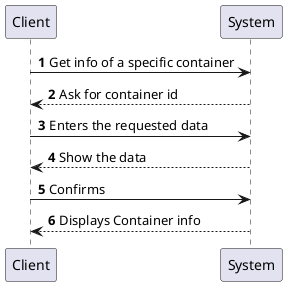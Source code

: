 @startuml
'https://plantuml.com/sequence-diagram

autonumber

Client -> System : Get info of a specific container
System --> Client : Ask for container id
Client -> System : Enters the requested data
System --> Client : Show the data
Client -> System : Confirms
System --> Client : Displays Container info
@enduml